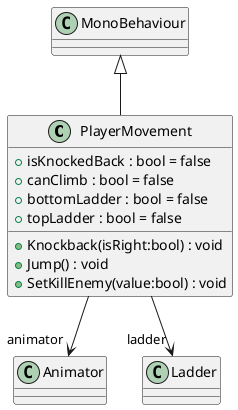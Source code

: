 @startuml
class PlayerMovement {
    + isKnockedBack : bool = false
    + canClimb : bool = false
    + bottomLadder : bool = false
    + topLadder : bool = false
    + Knockback(isRight:bool) : void
    + Jump() : void
    + SetKillEnemy(value:bool) : void
}
MonoBehaviour <|-- PlayerMovement
PlayerMovement --> "animator" Animator
PlayerMovement --> "ladder" Ladder
@enduml
